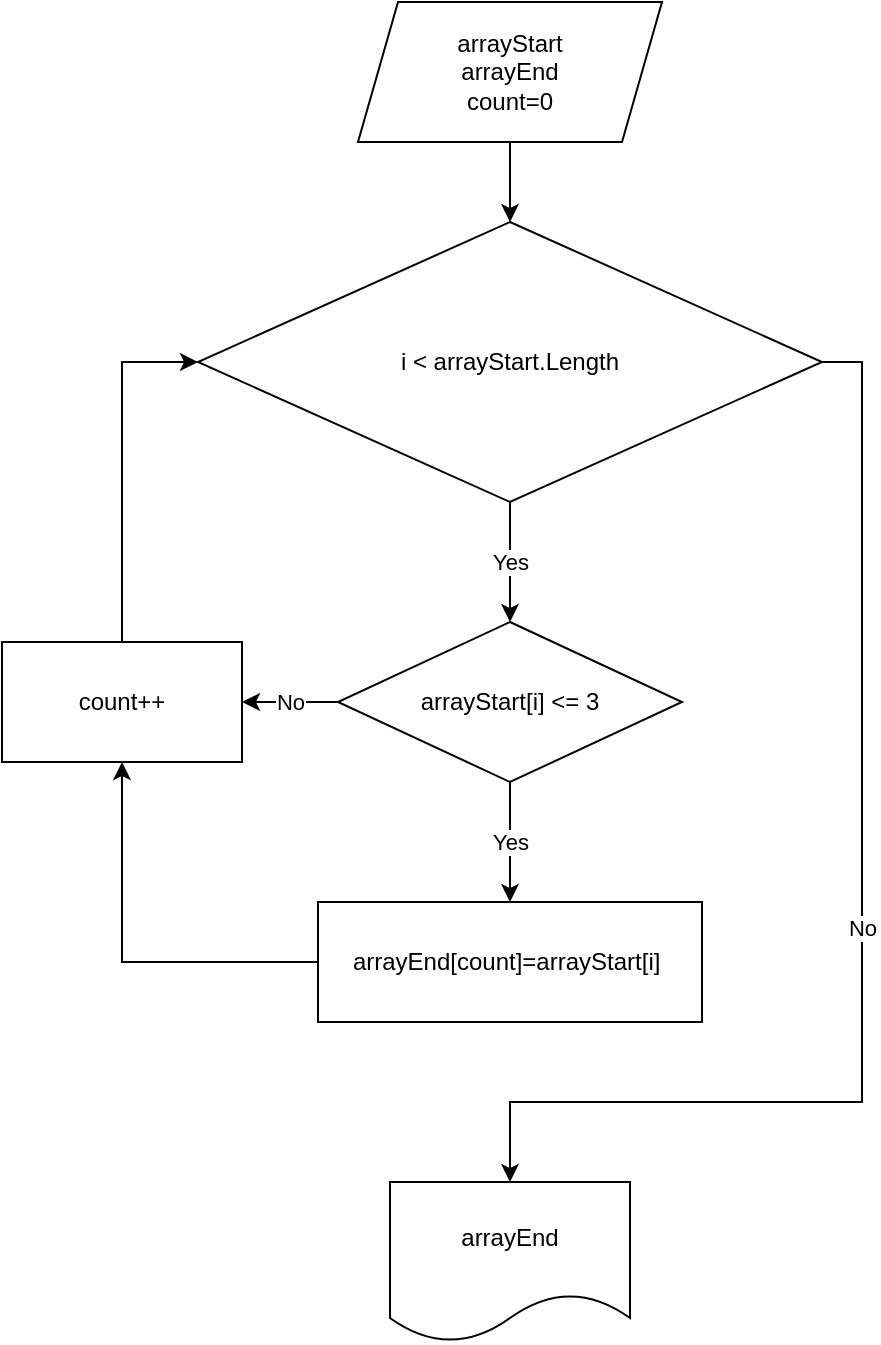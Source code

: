 <mxfile>
    <diagram id="gdjvGJUUZVqwyj4f4VPX" name="Страница 1">
        <mxGraphModel dx="1050" dy="538" grid="1" gridSize="10" guides="1" tooltips="1" connect="1" arrows="1" fold="1" page="1" pageScale="1" pageWidth="827" pageHeight="1169" math="0" shadow="0">
            <root>
                <mxCell id="0"/>
                <mxCell id="1" parent="0"/>
                <mxCell id="ZFsmGYO84wq4KhNMZdxj-8" value="Yes" style="edgeStyle=orthogonalEdgeStyle;rounded=0;orthogonalLoop=1;jettySize=auto;html=1;exitX=0.5;exitY=1;exitDx=0;exitDy=0;entryX=0.5;entryY=0;entryDx=0;entryDy=0;" parent="1" source="ZFsmGYO84wq4KhNMZdxj-3" target="ZFsmGYO84wq4KhNMZdxj-16" edge="1">
                    <mxGeometry relative="1" as="geometry">
                        <mxPoint x="414" y="460" as="targetPoint"/>
                    </mxGeometry>
                </mxCell>
                <mxCell id="ZFsmGYO84wq4KhNMZdxj-28" value="No" style="edgeStyle=orthogonalEdgeStyle;rounded=0;orthogonalLoop=1;jettySize=auto;html=1;entryX=0.5;entryY=0;entryDx=0;entryDy=0;" parent="1" source="ZFsmGYO84wq4KhNMZdxj-3" target="ZFsmGYO84wq4KhNMZdxj-10" edge="1">
                    <mxGeometry relative="1" as="geometry">
                        <mxPoint x="680" y="360" as="targetPoint"/>
                        <Array as="points">
                            <mxPoint x="590" y="310"/>
                            <mxPoint x="590" y="680"/>
                            <mxPoint x="414" y="680"/>
                        </Array>
                    </mxGeometry>
                </mxCell>
                <mxCell id="ZFsmGYO84wq4KhNMZdxj-3" value="i &amp;lt; arrayStart.Length" style="rhombus;whiteSpace=wrap;html=1;" parent="1" vertex="1">
                    <mxGeometry x="258" y="240" width="312" height="140" as="geometry"/>
                </mxCell>
                <mxCell id="ZFsmGYO84wq4KhNMZdxj-9" value="" style="edgeStyle=orthogonalEdgeStyle;rounded=0;orthogonalLoop=1;jettySize=auto;html=1;" parent="1" source="ZFsmGYO84wq4KhNMZdxj-4" target="ZFsmGYO84wq4KhNMZdxj-3" edge="1">
                    <mxGeometry relative="1" as="geometry"/>
                </mxCell>
                <mxCell id="ZFsmGYO84wq4KhNMZdxj-4" value="arrayStart&lt;br&gt;arrayEnd&lt;br&gt;count=0" style="shape=parallelogram;perimeter=parallelogramPerimeter;whiteSpace=wrap;html=1;fixedSize=1;" parent="1" vertex="1">
                    <mxGeometry x="338" y="130" width="152" height="70" as="geometry"/>
                </mxCell>
                <mxCell id="ZFsmGYO84wq4KhNMZdxj-17" value="Yes" style="edgeStyle=orthogonalEdgeStyle;rounded=0;orthogonalLoop=1;jettySize=auto;html=1;entryX=0.5;entryY=0;entryDx=0;entryDy=0;" parent="1" source="ZFsmGYO84wq4KhNMZdxj-16" target="ZFsmGYO84wq4KhNMZdxj-15" edge="1">
                    <mxGeometry relative="1" as="geometry">
                        <mxPoint x="414" y="570" as="targetPoint"/>
                    </mxGeometry>
                </mxCell>
                <mxCell id="ZFsmGYO84wq4KhNMZdxj-31" value="No" style="edgeStyle=orthogonalEdgeStyle;rounded=0;orthogonalLoop=1;jettySize=auto;html=1;entryX=1;entryY=0.5;entryDx=0;entryDy=0;" parent="1" source="ZFsmGYO84wq4KhNMZdxj-16" target="ZFsmGYO84wq4KhNMZdxj-20" edge="1">
                    <mxGeometry relative="1" as="geometry"/>
                </mxCell>
                <mxCell id="ZFsmGYO84wq4KhNMZdxj-16" value="arrayStart[i] &amp;lt;= 3" style="rhombus;whiteSpace=wrap;html=1;" parent="1" vertex="1">
                    <mxGeometry x="328" y="440" width="172" height="80" as="geometry"/>
                </mxCell>
                <mxCell id="ZFsmGYO84wq4KhNMZdxj-30" style="edgeStyle=orthogonalEdgeStyle;rounded=0;orthogonalLoop=1;jettySize=auto;html=1;entryX=0;entryY=0.5;entryDx=0;entryDy=0;" parent="1" source="ZFsmGYO84wq4KhNMZdxj-20" target="ZFsmGYO84wq4KhNMZdxj-3" edge="1">
                    <mxGeometry relative="1" as="geometry"/>
                </mxCell>
                <mxCell id="ZFsmGYO84wq4KhNMZdxj-20" value="count++" style="rounded=0;whiteSpace=wrap;html=1;" parent="1" vertex="1">
                    <mxGeometry x="160" y="450" width="120" height="60" as="geometry"/>
                </mxCell>
                <mxCell id="ZFsmGYO84wq4KhNMZdxj-29" style="edgeStyle=orthogonalEdgeStyle;rounded=0;orthogonalLoop=1;jettySize=auto;html=1;" parent="1" source="ZFsmGYO84wq4KhNMZdxj-15" target="ZFsmGYO84wq4KhNMZdxj-20" edge="1">
                    <mxGeometry relative="1" as="geometry"/>
                </mxCell>
                <mxCell id="ZFsmGYO84wq4KhNMZdxj-15" value="arrayEnd[count]=arrayStart[i]&amp;nbsp;" style="rounded=0;whiteSpace=wrap;html=1;" parent="1" vertex="1">
                    <mxGeometry x="318" y="580" width="192" height="60" as="geometry"/>
                </mxCell>
                <mxCell id="ZFsmGYO84wq4KhNMZdxj-10" value="arrayEnd" style="shape=document;whiteSpace=wrap;html=1;boundedLbl=1;" parent="1" vertex="1">
                    <mxGeometry x="354" y="720" width="120" height="80" as="geometry"/>
                </mxCell>
            </root>
        </mxGraphModel>
    </diagram>
</mxfile>